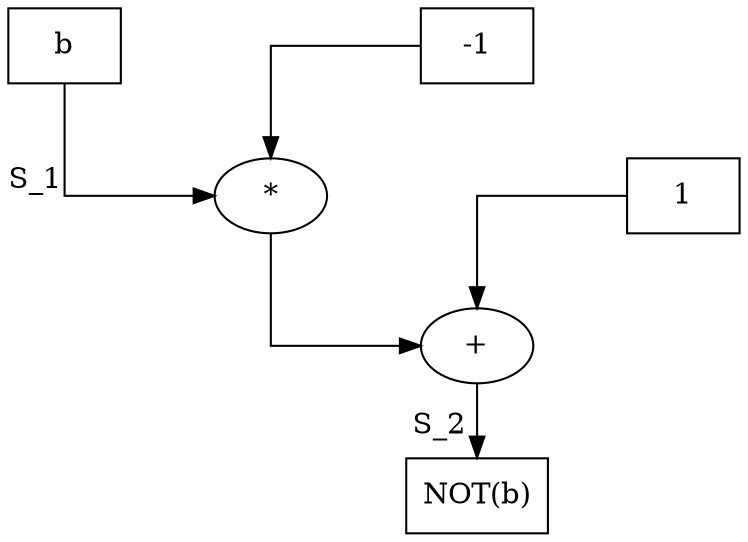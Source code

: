 digraph BOOLNOT {
	graph [center=true,
		forcelabels=true,
		nodesep=2.0,
		splines=ortho
	];
	nNOT1	[label=b,
		shape=box];
	nNOT4	[label="*"];
	nNOT1 -> nNOT4	[xlabel="S_1 "];
	nNOT5	[label="+"];
	nNOT4 -> nNOT5;
	nNOT2	[label=-1,
		shape=box];
	nNOT2 -> nNOT4;
	nNOT3	[label=1,
		shape=box];
	nNOT3 -> nNOT5;
	nNOT6	[label="NOT(b)",
		shape=box];
	nNOT5 -> nNOT6	[xlabel="S_2 "];
}
